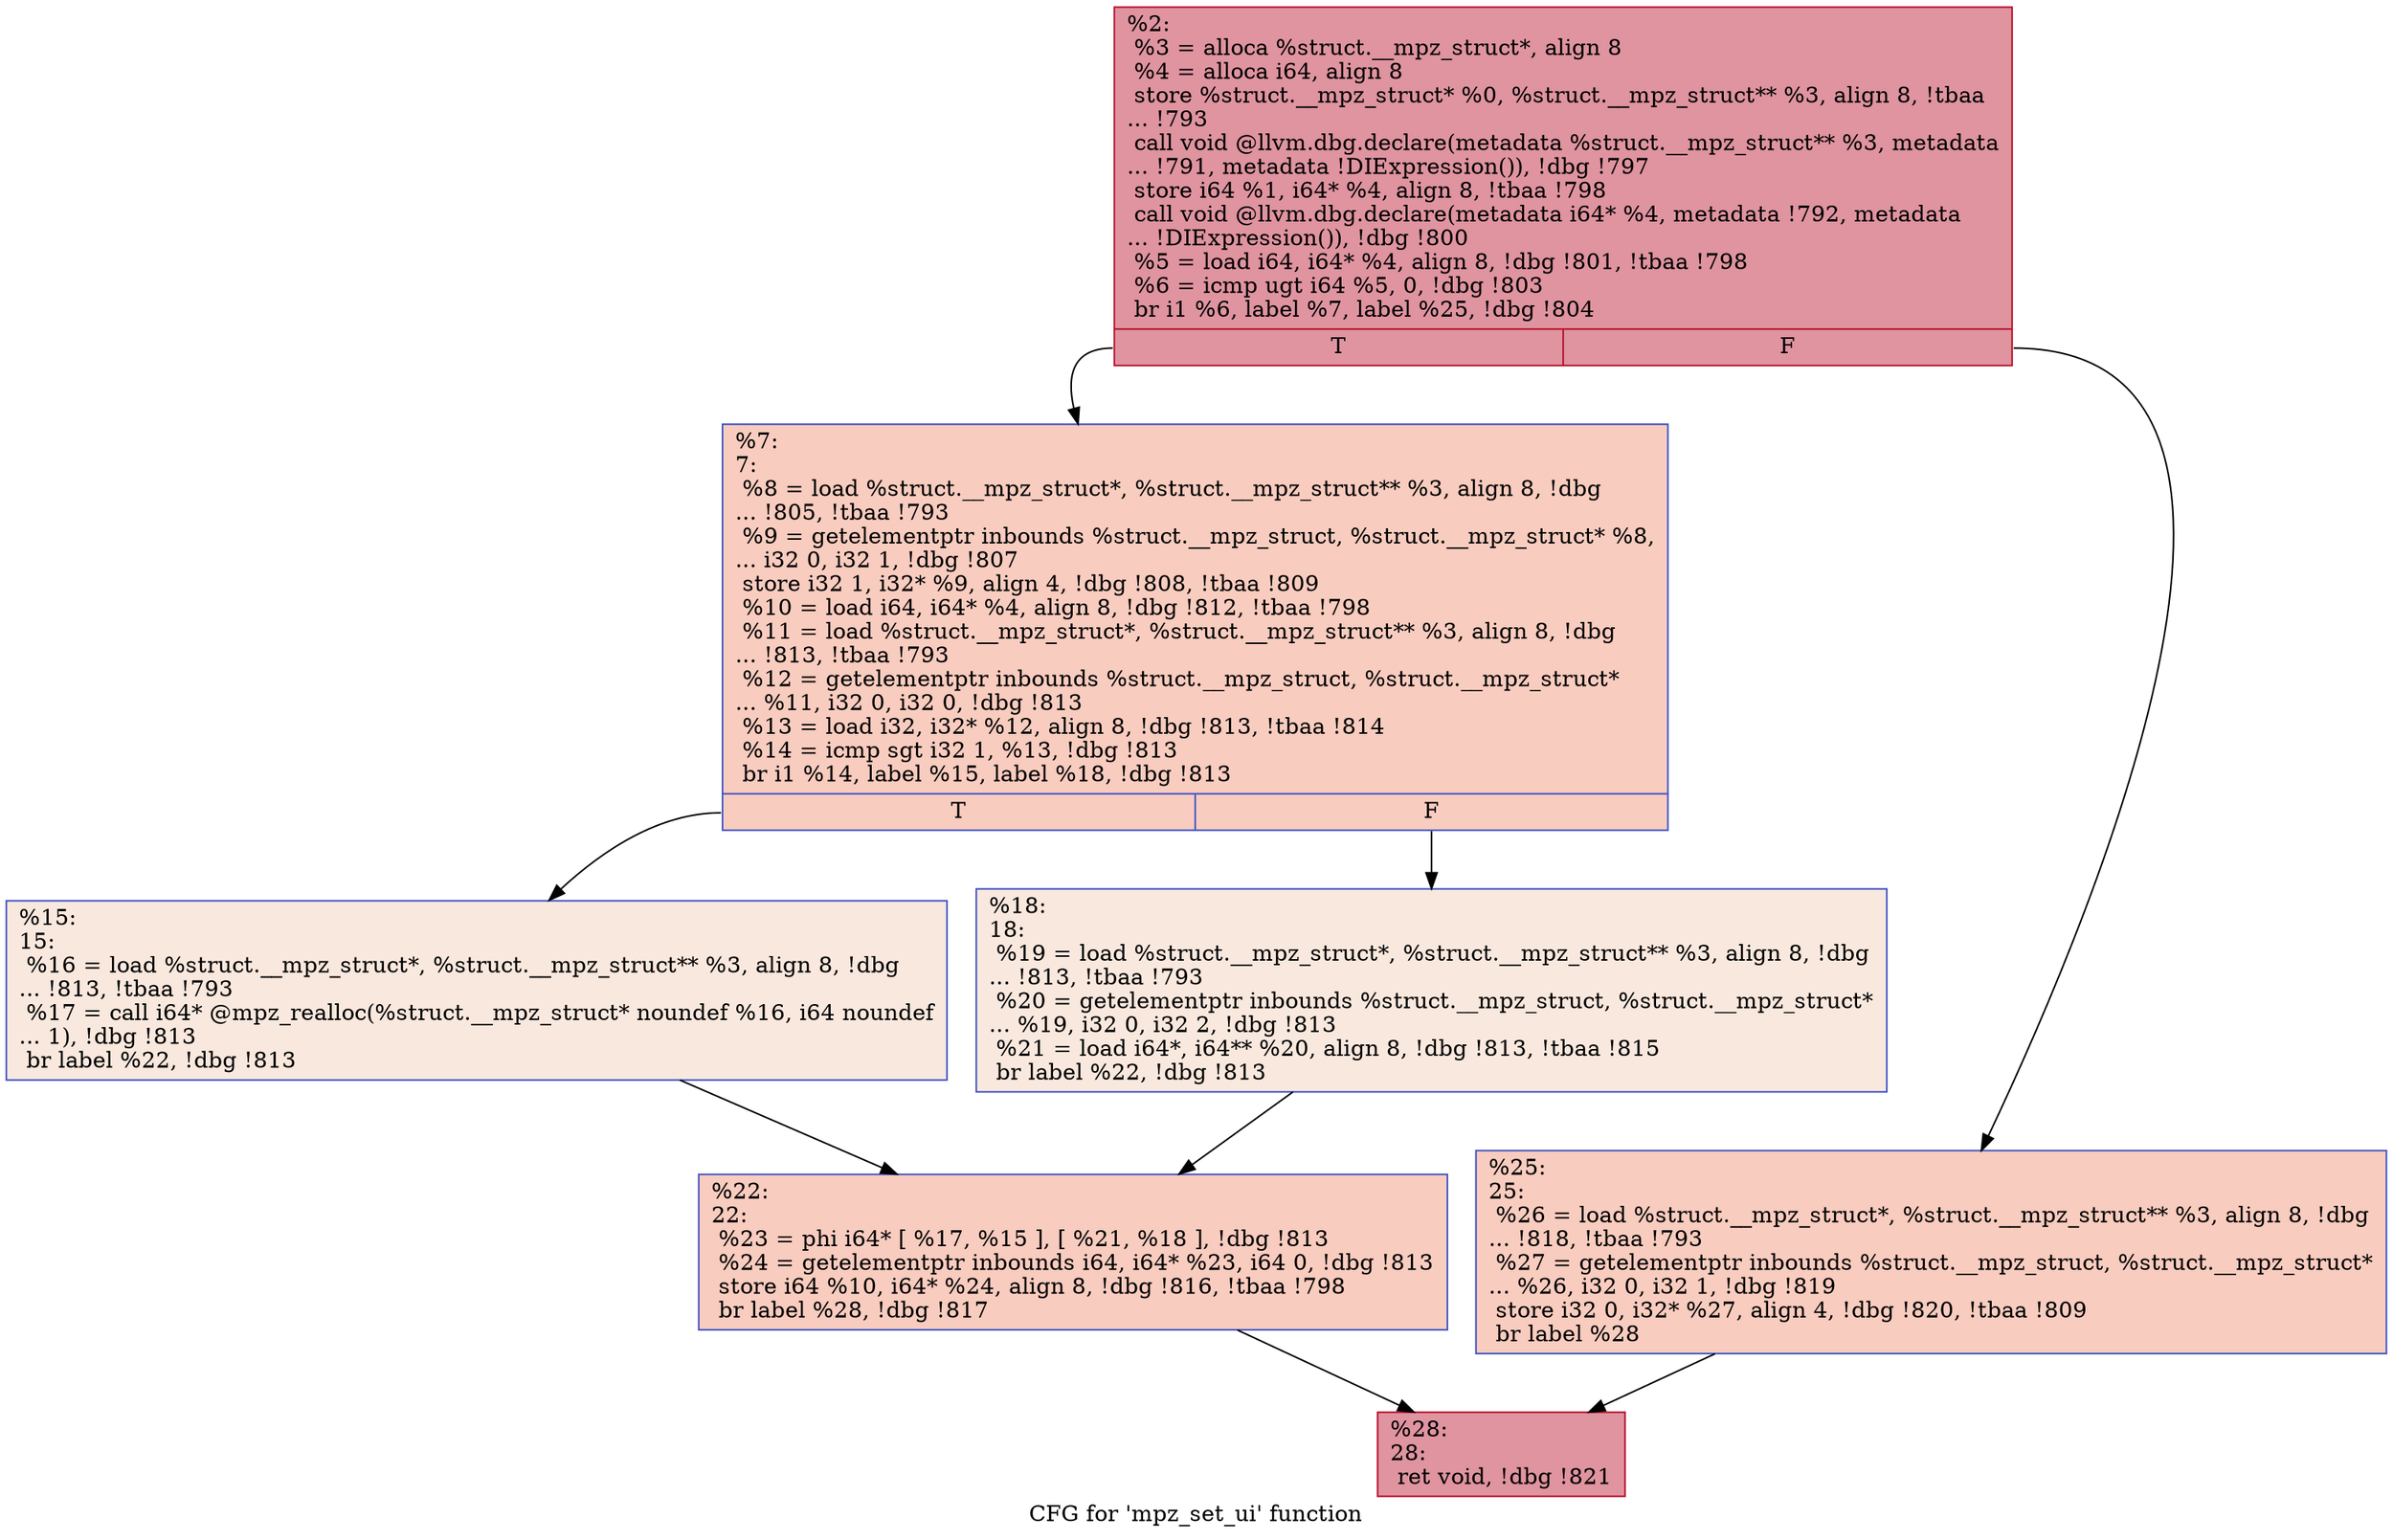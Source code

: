 digraph "CFG for 'mpz_set_ui' function" {
	label="CFG for 'mpz_set_ui' function";

	Node0x26312a0 [shape=record,color="#b70d28ff", style=filled, fillcolor="#b70d2870",label="{%2:\l  %3 = alloca %struct.__mpz_struct*, align 8\l  %4 = alloca i64, align 8\l  store %struct.__mpz_struct* %0, %struct.__mpz_struct** %3, align 8, !tbaa\l... !793\l  call void @llvm.dbg.declare(metadata %struct.__mpz_struct** %3, metadata\l... !791, metadata !DIExpression()), !dbg !797\l  store i64 %1, i64* %4, align 8, !tbaa !798\l  call void @llvm.dbg.declare(metadata i64* %4, metadata !792, metadata\l... !DIExpression()), !dbg !800\l  %5 = load i64, i64* %4, align 8, !dbg !801, !tbaa !798\l  %6 = icmp ugt i64 %5, 0, !dbg !803\l  br i1 %6, label %7, label %25, !dbg !804\l|{<s0>T|<s1>F}}"];
	Node0x26312a0:s0 -> Node0x26312f0;
	Node0x26312a0:s1 -> Node0x2631430;
	Node0x26312f0 [shape=record,color="#3d50c3ff", style=filled, fillcolor="#f08b6e70",label="{%7:\l7:                                                \l  %8 = load %struct.__mpz_struct*, %struct.__mpz_struct** %3, align 8, !dbg\l... !805, !tbaa !793\l  %9 = getelementptr inbounds %struct.__mpz_struct, %struct.__mpz_struct* %8,\l... i32 0, i32 1, !dbg !807\l  store i32 1, i32* %9, align 4, !dbg !808, !tbaa !809\l  %10 = load i64, i64* %4, align 8, !dbg !812, !tbaa !798\l  %11 = load %struct.__mpz_struct*, %struct.__mpz_struct** %3, align 8, !dbg\l... !813, !tbaa !793\l  %12 = getelementptr inbounds %struct.__mpz_struct, %struct.__mpz_struct*\l... %11, i32 0, i32 0, !dbg !813\l  %13 = load i32, i32* %12, align 8, !dbg !813, !tbaa !814\l  %14 = icmp sgt i32 1, %13, !dbg !813\l  br i1 %14, label %15, label %18, !dbg !813\l|{<s0>T|<s1>F}}"];
	Node0x26312f0:s0 -> Node0x2631340;
	Node0x26312f0:s1 -> Node0x2631390;
	Node0x2631340 [shape=record,color="#3d50c3ff", style=filled, fillcolor="#f2cab570",label="{%15:\l15:                                               \l  %16 = load %struct.__mpz_struct*, %struct.__mpz_struct** %3, align 8, !dbg\l... !813, !tbaa !793\l  %17 = call i64* @mpz_realloc(%struct.__mpz_struct* noundef %16, i64 noundef\l... 1), !dbg !813\l  br label %22, !dbg !813\l}"];
	Node0x2631340 -> Node0x26313e0;
	Node0x2631390 [shape=record,color="#3d50c3ff", style=filled, fillcolor="#f2cab570",label="{%18:\l18:                                               \l  %19 = load %struct.__mpz_struct*, %struct.__mpz_struct** %3, align 8, !dbg\l... !813, !tbaa !793\l  %20 = getelementptr inbounds %struct.__mpz_struct, %struct.__mpz_struct*\l... %19, i32 0, i32 2, !dbg !813\l  %21 = load i64*, i64** %20, align 8, !dbg !813, !tbaa !815\l  br label %22, !dbg !813\l}"];
	Node0x2631390 -> Node0x26313e0;
	Node0x26313e0 [shape=record,color="#3d50c3ff", style=filled, fillcolor="#f08b6e70",label="{%22:\l22:                                               \l  %23 = phi i64* [ %17, %15 ], [ %21, %18 ], !dbg !813\l  %24 = getelementptr inbounds i64, i64* %23, i64 0, !dbg !813\l  store i64 %10, i64* %24, align 8, !dbg !816, !tbaa !798\l  br label %28, !dbg !817\l}"];
	Node0x26313e0 -> Node0x2631480;
	Node0x2631430 [shape=record,color="#3d50c3ff", style=filled, fillcolor="#f08b6e70",label="{%25:\l25:                                               \l  %26 = load %struct.__mpz_struct*, %struct.__mpz_struct** %3, align 8, !dbg\l... !818, !tbaa !793\l  %27 = getelementptr inbounds %struct.__mpz_struct, %struct.__mpz_struct*\l... %26, i32 0, i32 1, !dbg !819\l  store i32 0, i32* %27, align 4, !dbg !820, !tbaa !809\l  br label %28\l}"];
	Node0x2631430 -> Node0x2631480;
	Node0x2631480 [shape=record,color="#b70d28ff", style=filled, fillcolor="#b70d2870",label="{%28:\l28:                                               \l  ret void, !dbg !821\l}"];
}
